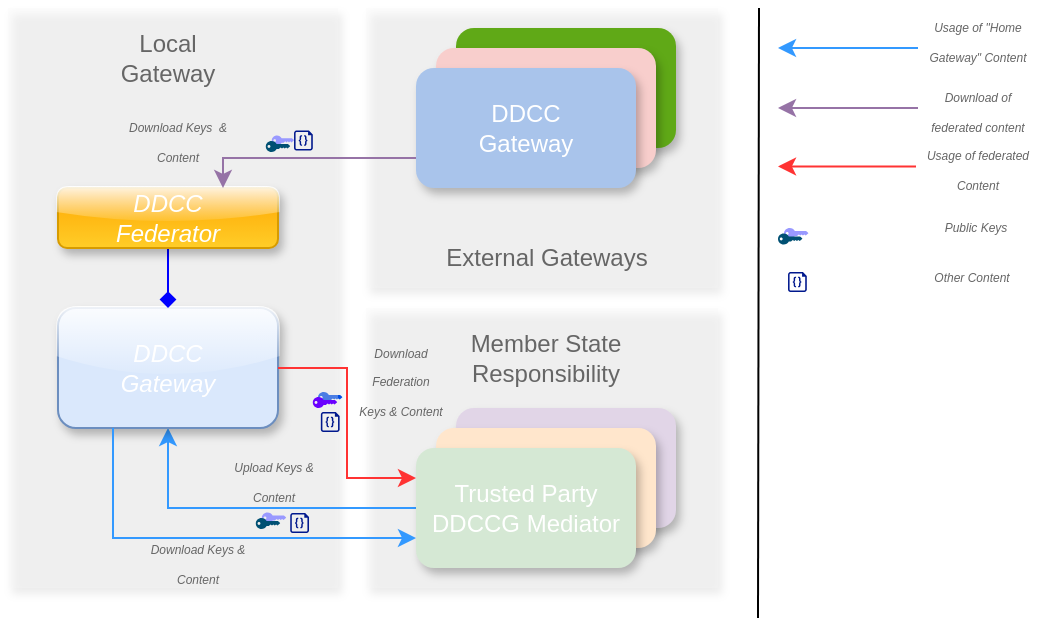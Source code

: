 <mxfile version="16.2.6" type="google"><diagram id="h1IcnyUG7KjUi7Usud06" name="Page-1"><mxGraphModel dx="594" dy="413" grid="1" gridSize="10" guides="1" tooltips="1" connect="1" arrows="1" fold="1" page="1" pageScale="1" pageWidth="827" pageHeight="1169" math="0" shadow="0"><root><mxCell id="0"/><mxCell id="1" parent="0"/><mxCell id="IwgSDtJhRfWw3VfsE8Vc-4" value="" style="points=[[0,0.5,0],[0.24,0,0],[0.5,0.28,0],[0.995,0.475,0],[0.5,0.72,0],[0.24,1,0]];verticalLabelPosition=bottom;sketch=0;html=1;verticalAlign=top;aspect=fixed;align=center;pointerEvents=1;shape=mxgraph.cisco19.key;fillColor=#0050ef;strokeColor=#001DBC;labelBackgroundColor=none;fontSize=6;fontColor=#ffffff;" parent="1" vertex="1"><mxGeometry x="300" y="322" width="12.22" height="5.5" as="geometry"/></mxCell><mxCell id="pNxHCfxlmdavMerULwJh-3" value="" style="rounded=0;whiteSpace=wrap;html=1;fillColor=#f5f5f5;fontColor=#333333;strokeColor=none;sketch=0;shadow=1;opacity=30;" parent="1" vertex="1"><mxGeometry x="145" y="130" width="165" height="290" as="geometry"/></mxCell><mxCell id="pNxHCfxlmdavMerULwJh-1" value="" style="rounded=0;whiteSpace=wrap;html=1;fillColor=#f5f5f5;fontColor=#333333;strokeColor=none;sketch=0;shadow=1;opacity=30;" parent="1" vertex="1"><mxGeometry x="324" y="280" width="176" height="140" as="geometry"/></mxCell><mxCell id="pNxHCfxlmdavMerULwJh-2" value="" style="rounded=0;whiteSpace=wrap;html=1;fillColor=#f5f5f5;fontColor=#333333;strokeColor=none;sketch=0;shadow=1;opacity=30;" parent="1" vertex="1"><mxGeometry x="324" y="130" width="176" height="140" as="geometry"/></mxCell><mxCell id="pNxHCfxlmdavMerULwJh-4" value="DDCC&lt;br&gt;Gateway" style="rounded=1;whiteSpace=wrap;html=1;fillColor=#60a917;strokeColor=none;sketch=0;shadow=1;fontColor=#ffffff;" parent="1" vertex="1"><mxGeometry x="369" y="140" width="110" height="60" as="geometry"/></mxCell><mxCell id="pNxHCfxlmdavMerULwJh-5" value="DDCC&lt;br&gt;Gateway" style="rounded=1;whiteSpace=wrap;html=1;fillColor=#f8cecc;strokeColor=none;sketch=0;shadow=1;" parent="1" vertex="1"><mxGeometry x="359" y="150" width="110" height="60" as="geometry"/></mxCell><mxCell id="pNxHCfxlmdavMerULwJh-6" style="edgeStyle=orthogonalEdgeStyle;rounded=0;orthogonalLoop=1;jettySize=auto;html=1;exitX=0.5;exitY=1;exitDx=0;exitDy=0;entryX=0;entryY=0.5;entryDx=0;entryDy=0;strokeColor=#3399FF;endArrow=none;endFill=0;startArrow=classic;startFill=1;" parent="1" source="pNxHCfxlmdavMerULwJh-7" target="pNxHCfxlmdavMerULwJh-12" edge="1"><mxGeometry relative="1" as="geometry"/></mxCell><mxCell id="pNxHCfxlmdavMerULwJh-7" value="&lt;font color=&quot;#ffffff&quot;&gt;&lt;i&gt;DDCC&lt;br&gt;Gateway&lt;/i&gt;&lt;/font&gt;" style="rounded=1;whiteSpace=wrap;html=1;fillColor=#dae8fc;strokeColor=#6c8ebf;shadow=1;glass=1;" parent="1" vertex="1"><mxGeometry x="170" y="280" width="110" height="60" as="geometry"/></mxCell><mxCell id="pNxHCfxlmdavMerULwJh-9" value="DDCC&lt;br&gt;Gateway" style="rounded=1;whiteSpace=wrap;html=1;fillColor=#A9C4EB;strokeColor=none;sketch=0;shadow=1;fontColor=#ffffff;" parent="1" vertex="1"><mxGeometry x="349" y="160" width="110" height="60" as="geometry"/></mxCell><mxCell id="pNxHCfxlmdavMerULwJh-10" value="DDCC&lt;br&gt;Gateway" style="rounded=1;whiteSpace=wrap;html=1;fillColor=#e1d5e7;strokeColor=none;sketch=0;shadow=1;" parent="1" vertex="1"><mxGeometry x="369" y="330" width="110" height="60" as="geometry"/></mxCell><mxCell id="pNxHCfxlmdavMerULwJh-11" value="DDCC&lt;br&gt;Gateway" style="rounded=1;whiteSpace=wrap;html=1;fillColor=#ffe6cc;strokeColor=none;sketch=0;shadow=1;" parent="1" vertex="1"><mxGeometry x="359" y="340" width="110" height="60" as="geometry"/></mxCell><mxCell id="pNxHCfxlmdavMerULwJh-12" value="&lt;font color=&quot;#ffffff&quot;&gt;Trusted Party DDCCG Mediator&lt;/font&gt;" style="rounded=1;whiteSpace=wrap;html=1;fillColor=#d5e8d4;strokeColor=none;sketch=0;shadow=1;" parent="1" vertex="1"><mxGeometry x="349" y="350" width="110" height="60" as="geometry"/></mxCell><mxCell id="gtpe4udr18Ezok6jZAj8-5" style="edgeStyle=orthogonalEdgeStyle;rounded=1;orthogonalLoop=1;jettySize=auto;html=1;exitX=0.5;exitY=1;exitDx=0;exitDy=0;entryX=0.5;entryY=0;entryDx=0;entryDy=0;startArrow=none;startFill=0;endArrow=diamond;endFill=1;strokeColor=#0000FF;" parent="1" source="gtpe4udr18Ezok6jZAj8-1" target="pNxHCfxlmdavMerULwJh-7" edge="1"><mxGeometry relative="1" as="geometry"/></mxCell><mxCell id="gtpe4udr18Ezok6jZAj8-1" value="&lt;font color=&quot;#ffffff&quot;&gt;&lt;i&gt;DDCC&lt;br&gt;Federator&lt;/i&gt;&lt;/font&gt;" style="rounded=1;whiteSpace=wrap;html=1;fillColor=#ffcd28;strokeColor=#d79b00;shadow=1;glass=1;gradientColor=#ffa500;gradientDirection=north;" parent="1" vertex="1"><mxGeometry x="170" y="220" width="110" height="30" as="geometry"/></mxCell><mxCell id="gtpe4udr18Ezok6jZAj8-9" value="Local Gateway" style="text;html=1;strokeColor=none;fillColor=none;align=center;verticalAlign=middle;whiteSpace=wrap;rounded=0;labelBackgroundColor=none;fontColor=#666666;" parent="1" vertex="1"><mxGeometry x="195" y="140" width="60" height="30" as="geometry"/></mxCell><mxCell id="gtpe4udr18Ezok6jZAj8-10" value="External Gateways" style="text;html=1;strokeColor=none;fillColor=none;align=center;verticalAlign=middle;whiteSpace=wrap;rounded=0;labelBackgroundColor=none;fontColor=#666666;" parent="1" vertex="1"><mxGeometry x="358.5" y="240" width="111" height="30" as="geometry"/></mxCell><mxCell id="gtpe4udr18Ezok6jZAj8-11" value="Member State Responsibility" style="text;html=1;strokeColor=none;fillColor=none;align=center;verticalAlign=middle;whiteSpace=wrap;rounded=0;labelBackgroundColor=none;fontColor=#666666;" parent="1" vertex="1"><mxGeometry x="339" y="290" width="150" height="30" as="geometry"/></mxCell><mxCell id="gtpe4udr18Ezok6jZAj8-12" value="&lt;i&gt;&lt;font style=&quot;font-size: 6px&quot;&gt;Upload Keys &amp;amp; Content&lt;/font&gt;&lt;/i&gt;" style="text;html=1;strokeColor=none;fillColor=none;align=center;verticalAlign=middle;whiteSpace=wrap;rounded=0;labelBackgroundColor=none;fontColor=#666666;" parent="1" vertex="1"><mxGeometry x="248" y="350" width="60" height="30" as="geometry"/></mxCell><mxCell id="gtpe4udr18Ezok6jZAj8-13" value="&lt;i&gt;&lt;font style=&quot;font-size: 6px&quot;&gt;Download Keys &amp;nbsp;&amp;amp; Content&lt;/font&gt;&lt;/i&gt;" style="text;html=1;strokeColor=none;fillColor=none;align=center;verticalAlign=middle;whiteSpace=wrap;rounded=0;labelBackgroundColor=none;fontColor=#666666;" parent="1" vertex="1"><mxGeometry x="200" y="180" width="60" height="30" as="geometry"/></mxCell><mxCell id="gtpe4udr18Ezok6jZAj8-14" style="edgeStyle=orthogonalEdgeStyle;rounded=0;orthogonalLoop=1;jettySize=auto;html=1;exitX=0;exitY=0.75;exitDx=0;exitDy=0;entryX=0.25;entryY=1;entryDx=0;entryDy=0;strokeColor=#3399FF;endArrow=none;endFill=0;startArrow=classic;startFill=1;" parent="1" source="pNxHCfxlmdavMerULwJh-12" target="pNxHCfxlmdavMerULwJh-7" edge="1"><mxGeometry relative="1" as="geometry"><mxPoint x="235" y="350" as="sourcePoint"/><mxPoint x="359" y="390" as="targetPoint"/></mxGeometry></mxCell><mxCell id="gtpe4udr18Ezok6jZAj8-15" value="&lt;i&gt;&lt;font style=&quot;font-size: 6px&quot;&gt;Download Keys &amp;amp; Content&lt;/font&gt;&lt;/i&gt;" style="text;html=1;strokeColor=none;fillColor=none;align=center;verticalAlign=middle;whiteSpace=wrap;rounded=0;labelBackgroundColor=none;fontColor=#666666;" parent="1" vertex="1"><mxGeometry x="210" y="390.5" width="60" height="30" as="geometry"/></mxCell><mxCell id="gtpe4udr18Ezok6jZAj8-16" value="" style="edgeStyle=orthogonalEdgeStyle;rounded=0;orthogonalLoop=1;jettySize=auto;html=1;entryX=0;entryY=0.75;entryDx=0;entryDy=0;strokeWidth=1;strokeColor=#9673a6;fillColor=#e1d5e7;endArrow=none;endFill=0;startArrow=classic;startFill=1;exitX=0.75;exitY=0;exitDx=0;exitDy=0;" parent="1" source="gtpe4udr18Ezok6jZAj8-1" target="pNxHCfxlmdavMerULwJh-9" edge="1"><mxGeometry relative="1" as="geometry"><mxPoint x="359" y="200" as="sourcePoint"/><mxPoint x="235" y="230" as="targetPoint"/><Array as="points"><mxPoint x="253" y="205"/></Array></mxGeometry></mxCell><mxCell id="gtpe4udr18Ezok6jZAj8-18" value="" style="points=[[0,0.5,0],[0.24,0,0],[0.5,0.28,0],[0.995,0.475,0],[0.5,0.72,0],[0.24,1,0]];verticalLabelPosition=bottom;sketch=0;html=1;verticalAlign=top;aspect=fixed;align=center;pointerEvents=1;shape=mxgraph.cisco19.key;fillColor=#9999FF;strokeColor=none;labelBackgroundColor=none;fontSize=6;fontColor=#666666;" parent="1" vertex="1"><mxGeometry x="271.89" y="382.25" width="12.22" height="5.5" as="geometry"/></mxCell><mxCell id="gtpe4udr18Ezok6jZAj8-17" value="" style="points=[[0,0.5,0],[0.24,0,0],[0.5,0.28,0],[0.995,0.475,0],[0.5,0.72,0],[0.24,1,0]];verticalLabelPosition=bottom;sketch=0;html=1;verticalAlign=top;aspect=fixed;align=center;pointerEvents=1;shape=mxgraph.cisco19.key;fillColor=#005073;strokeColor=none;labelBackgroundColor=none;fontSize=6;fontColor=#666666;" parent="1" vertex="1"><mxGeometry x="268.89" y="385" width="12.22" height="5.5" as="geometry"/></mxCell><mxCell id="gtpe4udr18Ezok6jZAj8-19" value="" style="points=[[0,0.5,0],[0.24,0,0],[0.5,0.28,0],[0.995,0.475,0],[0.5,0.72,0],[0.24,1,0]];verticalLabelPosition=bottom;sketch=0;html=1;verticalAlign=top;aspect=fixed;align=center;pointerEvents=1;shape=mxgraph.cisco19.key;fillColor=#9999FF;strokeColor=none;labelBackgroundColor=none;fontSize=6;fontColor=#666666;" parent="1" vertex="1"><mxGeometry x="276.89" y="193.75" width="11.11" height="5" as="geometry"/></mxCell><mxCell id="gtpe4udr18Ezok6jZAj8-20" value="" style="points=[[0,0.5,0],[0.24,0,0],[0.5,0.28,0],[0.995,0.475,0],[0.5,0.72,0],[0.24,1,0]];verticalLabelPosition=bottom;sketch=0;html=1;verticalAlign=top;aspect=fixed;align=center;pointerEvents=1;shape=mxgraph.cisco19.key;fillColor=#005073;strokeColor=none;labelBackgroundColor=none;fontSize=6;fontColor=#666666;" parent="1" vertex="1"><mxGeometry x="273.89" y="196.5" width="12.22" height="5.5" as="geometry"/></mxCell><mxCell id="igu0iO86vLoekL4SDBiG-1" value="" style="sketch=0;aspect=fixed;pointerEvents=1;shadow=0;dashed=0;html=1;strokeColor=none;labelPosition=center;verticalLabelPosition=bottom;verticalAlign=top;align=center;fillColor=#00188D;shape=mxgraph.azure.code_file" parent="1" vertex="1"><mxGeometry x="288" y="191.25" width="9.4" height="10" as="geometry"/></mxCell><mxCell id="igu0iO86vLoekL4SDBiG-2" value="" style="sketch=0;aspect=fixed;pointerEvents=1;shadow=0;dashed=0;html=1;strokeColor=none;labelPosition=center;verticalLabelPosition=bottom;verticalAlign=top;align=center;fillColor=#00188D;shape=mxgraph.azure.code_file" parent="1" vertex="1"><mxGeometry x="286.11" y="382.5" width="9.4" height="10" as="geometry"/></mxCell><mxCell id="IwgSDtJhRfWw3VfsE8Vc-1" style="edgeStyle=orthogonalEdgeStyle;rounded=0;orthogonalLoop=1;jettySize=auto;html=1;exitX=0;exitY=0.25;exitDx=0;exitDy=0;entryX=1;entryY=0.5;entryDx=0;entryDy=0;strokeColor=#FF3333;endArrow=none;endFill=0;startArrow=classic;startFill=1;" parent="1" source="pNxHCfxlmdavMerULwJh-12" target="pNxHCfxlmdavMerULwJh-7" edge="1"><mxGeometry relative="1" as="geometry"><mxPoint x="235" y="350" as="sourcePoint"/><mxPoint x="359" y="390" as="targetPoint"/></mxGeometry></mxCell><mxCell id="IwgSDtJhRfWw3VfsE8Vc-2" value="&lt;i&gt;&lt;font style=&quot;font-size: 6px&quot;&gt;Download Federation &lt;br&gt;Keys &amp;amp; Content&lt;/font&gt;&lt;/i&gt;" style="text;html=1;strokeColor=none;fillColor=none;align=center;verticalAlign=middle;whiteSpace=wrap;rounded=0;labelBackgroundColor=none;fontColor=#666666;" parent="1" vertex="1"><mxGeometry x="314" y="300" width="55" height="30" as="geometry"/></mxCell><mxCell id="IwgSDtJhRfWw3VfsE8Vc-3" value="" style="points=[[0,0.5,0],[0.24,0,0],[0.5,0.28,0],[0.995,0.475,0],[0.5,0.72,0],[0.24,1,0]];verticalLabelPosition=bottom;sketch=0;html=1;verticalAlign=top;aspect=fixed;align=center;pointerEvents=1;shape=mxgraph.cisco19.key;fillColor=#6a00ff;strokeColor=#3700CC;labelBackgroundColor=none;fontSize=6;fontColor=#ffffff;" parent="1" vertex="1"><mxGeometry x="297.4" y="324.5" width="12.22" height="5.5" as="geometry"/></mxCell><mxCell id="mJIMA-CbFxqRPGp031ui-1" value="" style="sketch=0;aspect=fixed;pointerEvents=1;shadow=0;dashed=0;html=1;strokeColor=none;labelPosition=center;verticalLabelPosition=bottom;verticalAlign=top;align=center;fillColor=#00188D;shape=mxgraph.azure.code_file" vertex="1" parent="1"><mxGeometry x="301.41" y="332" width="9.4" height="10" as="geometry"/></mxCell><mxCell id="mJIMA-CbFxqRPGp031ui-2" value="" style="endArrow=none;html=1;rounded=0;" edge="1" parent="1"><mxGeometry width="50" height="50" relative="1" as="geometry"><mxPoint x="520.5" y="130" as="sourcePoint"/><mxPoint x="520" y="435" as="targetPoint"/></mxGeometry></mxCell><mxCell id="mJIMA-CbFxqRPGp031ui-3" style="edgeStyle=orthogonalEdgeStyle;rounded=0;orthogonalLoop=1;jettySize=auto;html=1;strokeColor=#3399FF;endArrow=none;endFill=0;startArrow=classic;startFill=1;" edge="1" parent="1"><mxGeometry relative="1" as="geometry"><mxPoint x="530" y="150" as="sourcePoint"/><mxPoint x="600" y="150" as="targetPoint"/><Array as="points"><mxPoint x="550" y="150"/><mxPoint x="550" y="150"/></Array></mxGeometry></mxCell><mxCell id="mJIMA-CbFxqRPGp031ui-4" value="&lt;span style=&quot;font-size: 6px&quot;&gt;&lt;i&gt;Usage of &quot;Home Gateway&quot; Content&lt;/i&gt;&lt;/span&gt;" style="text;html=1;strokeColor=none;fillColor=none;align=center;verticalAlign=middle;whiteSpace=wrap;rounded=0;labelBackgroundColor=none;fontColor=#666666;" vertex="1" parent="1"><mxGeometry x="600" y="130" width="60" height="30" as="geometry"/></mxCell><mxCell id="mJIMA-CbFxqRPGp031ui-5" style="edgeStyle=orthogonalEdgeStyle;rounded=0;orthogonalLoop=1;jettySize=auto;html=1;exitX=0;exitY=0.25;exitDx=0;exitDy=0;strokeColor=#FF3333;endArrow=classic;endFill=1;startArrow=none;startFill=0;" edge="1" parent="1"><mxGeometry relative="1" as="geometry"><mxPoint x="599" y="209.2" as="sourcePoint"/><mxPoint x="530" y="209.2" as="targetPoint"/></mxGeometry></mxCell><mxCell id="mJIMA-CbFxqRPGp031ui-6" value="&lt;span style=&quot;font-size: 6px&quot;&gt;&lt;i&gt;Usage of federated Content&lt;/i&gt;&lt;/span&gt;" style="text;html=1;strokeColor=none;fillColor=none;align=center;verticalAlign=middle;whiteSpace=wrap;rounded=0;labelBackgroundColor=none;fontColor=#666666;" vertex="1" parent="1"><mxGeometry x="600" y="193.75" width="60" height="30" as="geometry"/></mxCell><mxCell id="mJIMA-CbFxqRPGp031ui-8" value="" style="points=[[0,0.5,0],[0.24,0,0],[0.5,0.28,0],[0.995,0.475,0],[0.5,0.72,0],[0.24,1,0]];verticalLabelPosition=bottom;sketch=0;html=1;verticalAlign=top;aspect=fixed;align=center;pointerEvents=1;shape=mxgraph.cisco19.key;fillColor=#9999FF;strokeColor=none;labelBackgroundColor=none;fontSize=6;fontColor=#666666;" vertex="1" parent="1"><mxGeometry x="533" y="240" width="12.22" height="5.5" as="geometry"/></mxCell><mxCell id="mJIMA-CbFxqRPGp031ui-9" value="" style="points=[[0,0.5,0],[0.24,0,0],[0.5,0.28,0],[0.995,0.475,0],[0.5,0.72,0],[0.24,1,0]];verticalLabelPosition=bottom;sketch=0;html=1;verticalAlign=top;aspect=fixed;align=center;pointerEvents=1;shape=mxgraph.cisco19.key;fillColor=#005073;strokeColor=none;labelBackgroundColor=none;fontSize=6;fontColor=#666666;" vertex="1" parent="1"><mxGeometry x="530" y="242.75" width="12.22" height="5.5" as="geometry"/></mxCell><mxCell id="mJIMA-CbFxqRPGp031ui-10" value="" style="sketch=0;aspect=fixed;pointerEvents=1;shadow=0;dashed=0;html=1;strokeColor=none;labelPosition=center;verticalLabelPosition=bottom;verticalAlign=top;align=center;fillColor=#00188D;shape=mxgraph.azure.code_file" vertex="1" parent="1"><mxGeometry x="535" y="262" width="9.4" height="10" as="geometry"/></mxCell><mxCell id="mJIMA-CbFxqRPGp031ui-11" value="&lt;span style=&quot;font-size: 6px&quot;&gt;&lt;i&gt;Public Keys&lt;/i&gt;&lt;/span&gt;" style="text;html=1;strokeColor=none;fillColor=none;align=center;verticalAlign=middle;whiteSpace=wrap;rounded=0;labelBackgroundColor=none;fontColor=#666666;" vertex="1" parent="1"><mxGeometry x="599" y="222.75" width="60" height="30" as="geometry"/></mxCell><mxCell id="mJIMA-CbFxqRPGp031ui-12" value="&lt;span style=&quot;font-size: 6px&quot;&gt;&lt;i&gt;Other Content&lt;/i&gt;&lt;/span&gt;" style="text;html=1;strokeColor=none;fillColor=none;align=center;verticalAlign=middle;whiteSpace=wrap;rounded=0;labelBackgroundColor=none;fontColor=#666666;" vertex="1" parent="1"><mxGeometry x="597" y="248.25" width="60" height="30" as="geometry"/></mxCell><mxCell id="mJIMA-CbFxqRPGp031ui-14" value="" style="edgeStyle=orthogonalEdgeStyle;rounded=0;orthogonalLoop=1;jettySize=auto;html=1;strokeWidth=1;strokeColor=#9673a6;fillColor=#e1d5e7;endArrow=none;endFill=0;startArrow=classic;startFill=1;" edge="1" parent="1"><mxGeometry relative="1" as="geometry"><mxPoint x="530" y="180" as="sourcePoint"/><mxPoint x="600" y="180" as="targetPoint"/><Array as="points"><mxPoint x="530" y="180"/></Array></mxGeometry></mxCell><mxCell id="mJIMA-CbFxqRPGp031ui-16" value="&lt;span style=&quot;font-size: 6px&quot;&gt;&lt;i&gt;Download of federated content&lt;/i&gt;&lt;/span&gt;" style="text;html=1;strokeColor=none;fillColor=none;align=center;verticalAlign=middle;whiteSpace=wrap;rounded=0;labelBackgroundColor=none;fontColor=#666666;" vertex="1" parent="1"><mxGeometry x="600" y="165" width="60" height="30" as="geometry"/></mxCell></root></mxGraphModel></diagram></mxfile>